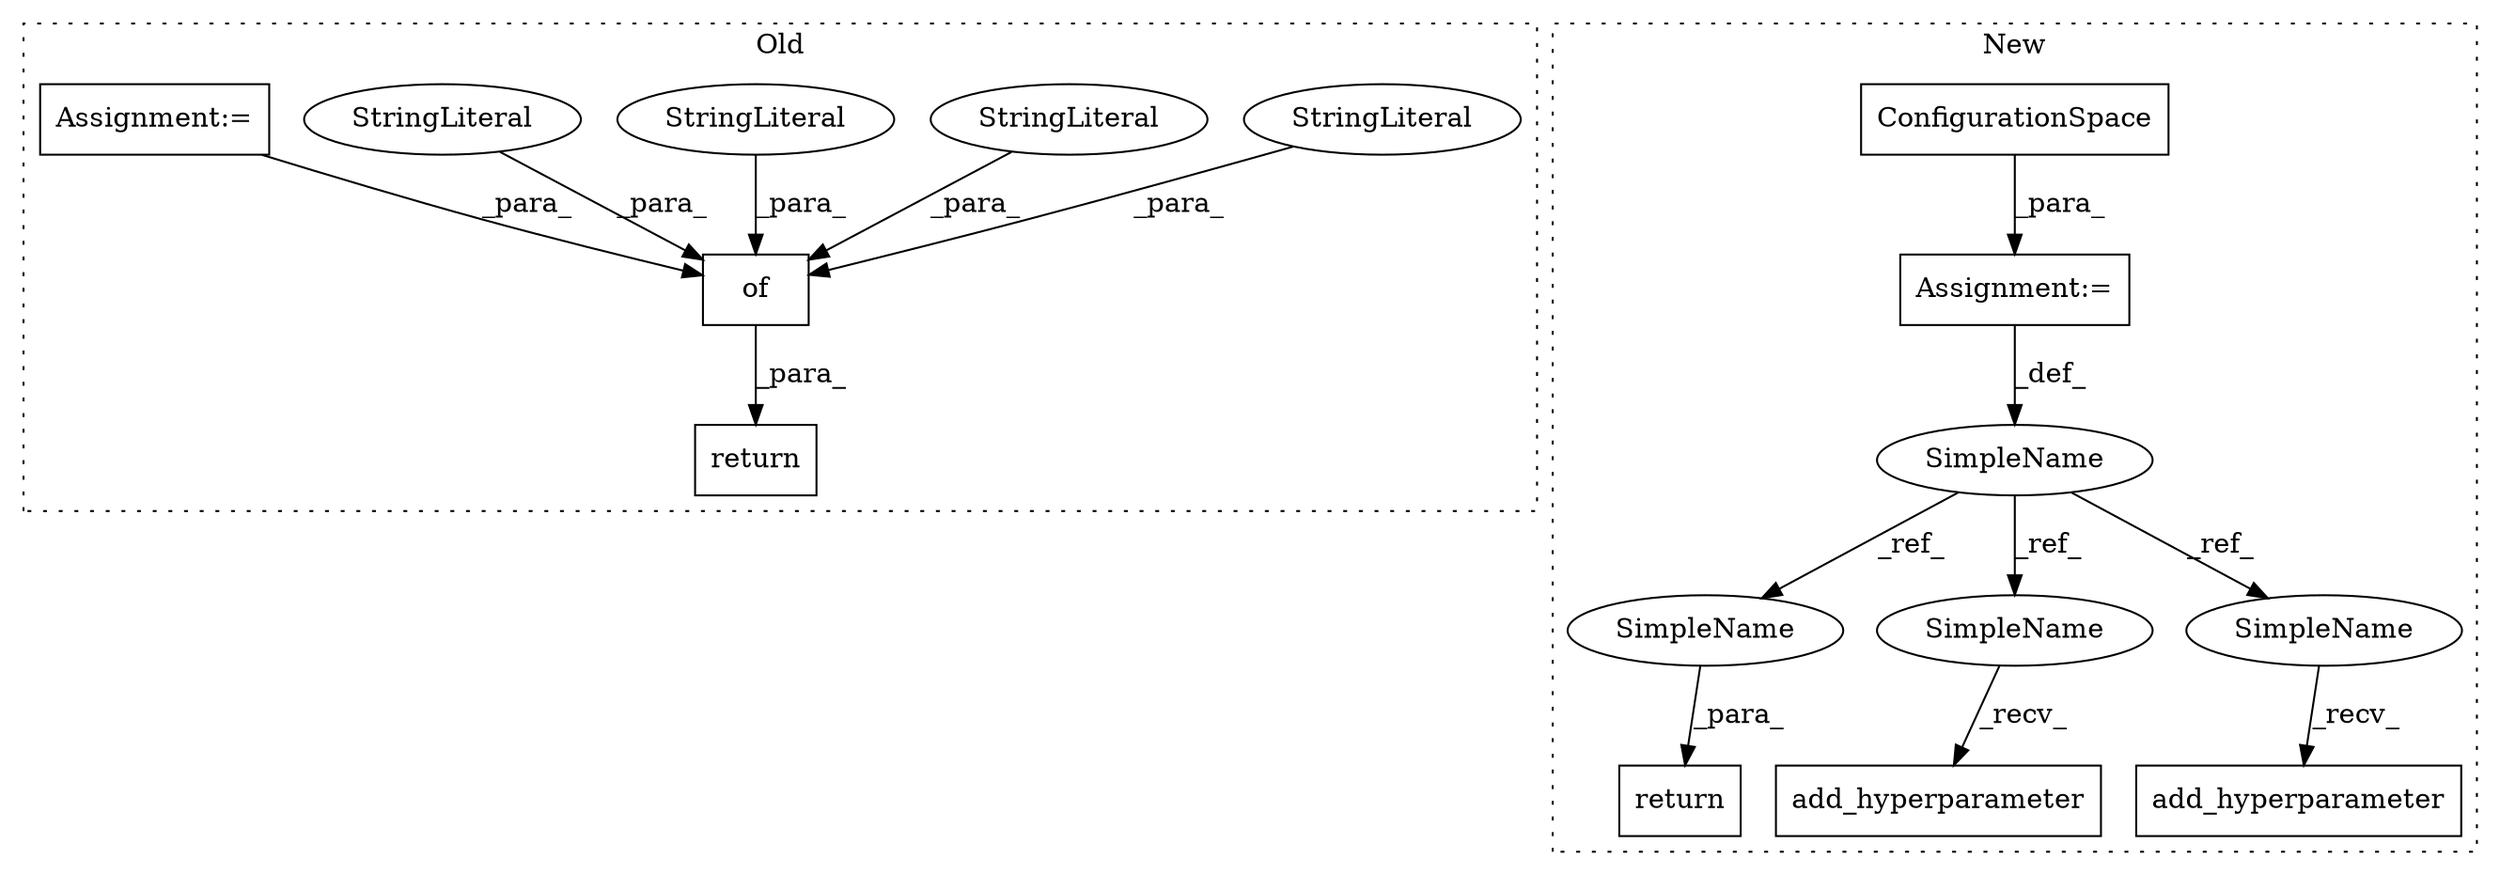 digraph G {
subgraph cluster0 {
1 [label="of" a="32" s="2553,2752" l="3,1" shape="box"];
5 [label="StringLiteral" a="45" s="2607" l="11" shape="ellipse"];
6 [label="StringLiteral" a="45" s="2657" l="19" shape="ellipse"];
7 [label="StringLiteral" a="45" s="2579" l="14" shape="ellipse"];
8 [label="StringLiteral" a="45" s="2629" l="14" shape="ellipse"];
11 [label="Assignment:=" a="7" s="2069" l="5" shape="box"];
12 [label="return" a="41" s="2542" l="7" shape="box"];
label = "Old";
style="dotted";
}
subgraph cluster1 {
2 [label="add_hyperparameter" a="32" s="3408,3436" l="19,1" shape="box"];
3 [label="SimpleName" a="42" s="3127" l="2" shape="ellipse"];
4 [label="add_hyperparameter" a="32" s="3317,3353" l="19,1" shape="box"];
9 [label="ConfigurationSpace" a="32" s="3130" l="20" shape="box"];
10 [label="Assignment:=" a="7" s="3129" l="1" shape="box"];
13 [label="return" a="41" s="3443" l="7" shape="box"];
14 [label="SimpleName" a="42" s="3450" l="2" shape="ellipse"];
15 [label="SimpleName" a="42" s="3405" l="2" shape="ellipse"];
16 [label="SimpleName" a="42" s="3314" l="2" shape="ellipse"];
label = "New";
style="dotted";
}
1 -> 12 [label="_para_"];
3 -> 15 [label="_ref_"];
3 -> 16 [label="_ref_"];
3 -> 14 [label="_ref_"];
5 -> 1 [label="_para_"];
6 -> 1 [label="_para_"];
7 -> 1 [label="_para_"];
8 -> 1 [label="_para_"];
9 -> 10 [label="_para_"];
10 -> 3 [label="_def_"];
11 -> 1 [label="_para_"];
14 -> 13 [label="_para_"];
15 -> 2 [label="_recv_"];
16 -> 4 [label="_recv_"];
}